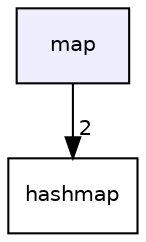 digraph "map" {
  compound=true
  node [ fontsize="10", fontname="Helvetica"];
  edge [ labelfontsize="10", labelfontname="Helvetica"];
  dir_629690313ac978c400b86cc5525f4b87 [shape=box, label="map", style="filled", fillcolor="#eeeeff", pencolor="black", URL="dir_629690313ac978c400b86cc5525f4b87.html"];
  dir_c8be0eb055ee99ff7f3962f2b9d3991f [shape=box label="hashmap" URL="dir_c8be0eb055ee99ff7f3962f2b9d3991f.html"];
  dir_629690313ac978c400b86cc5525f4b87->dir_c8be0eb055ee99ff7f3962f2b9d3991f [headlabel="2", labeldistance=1.5 headhref="dir_000005_000001.html"];
}
